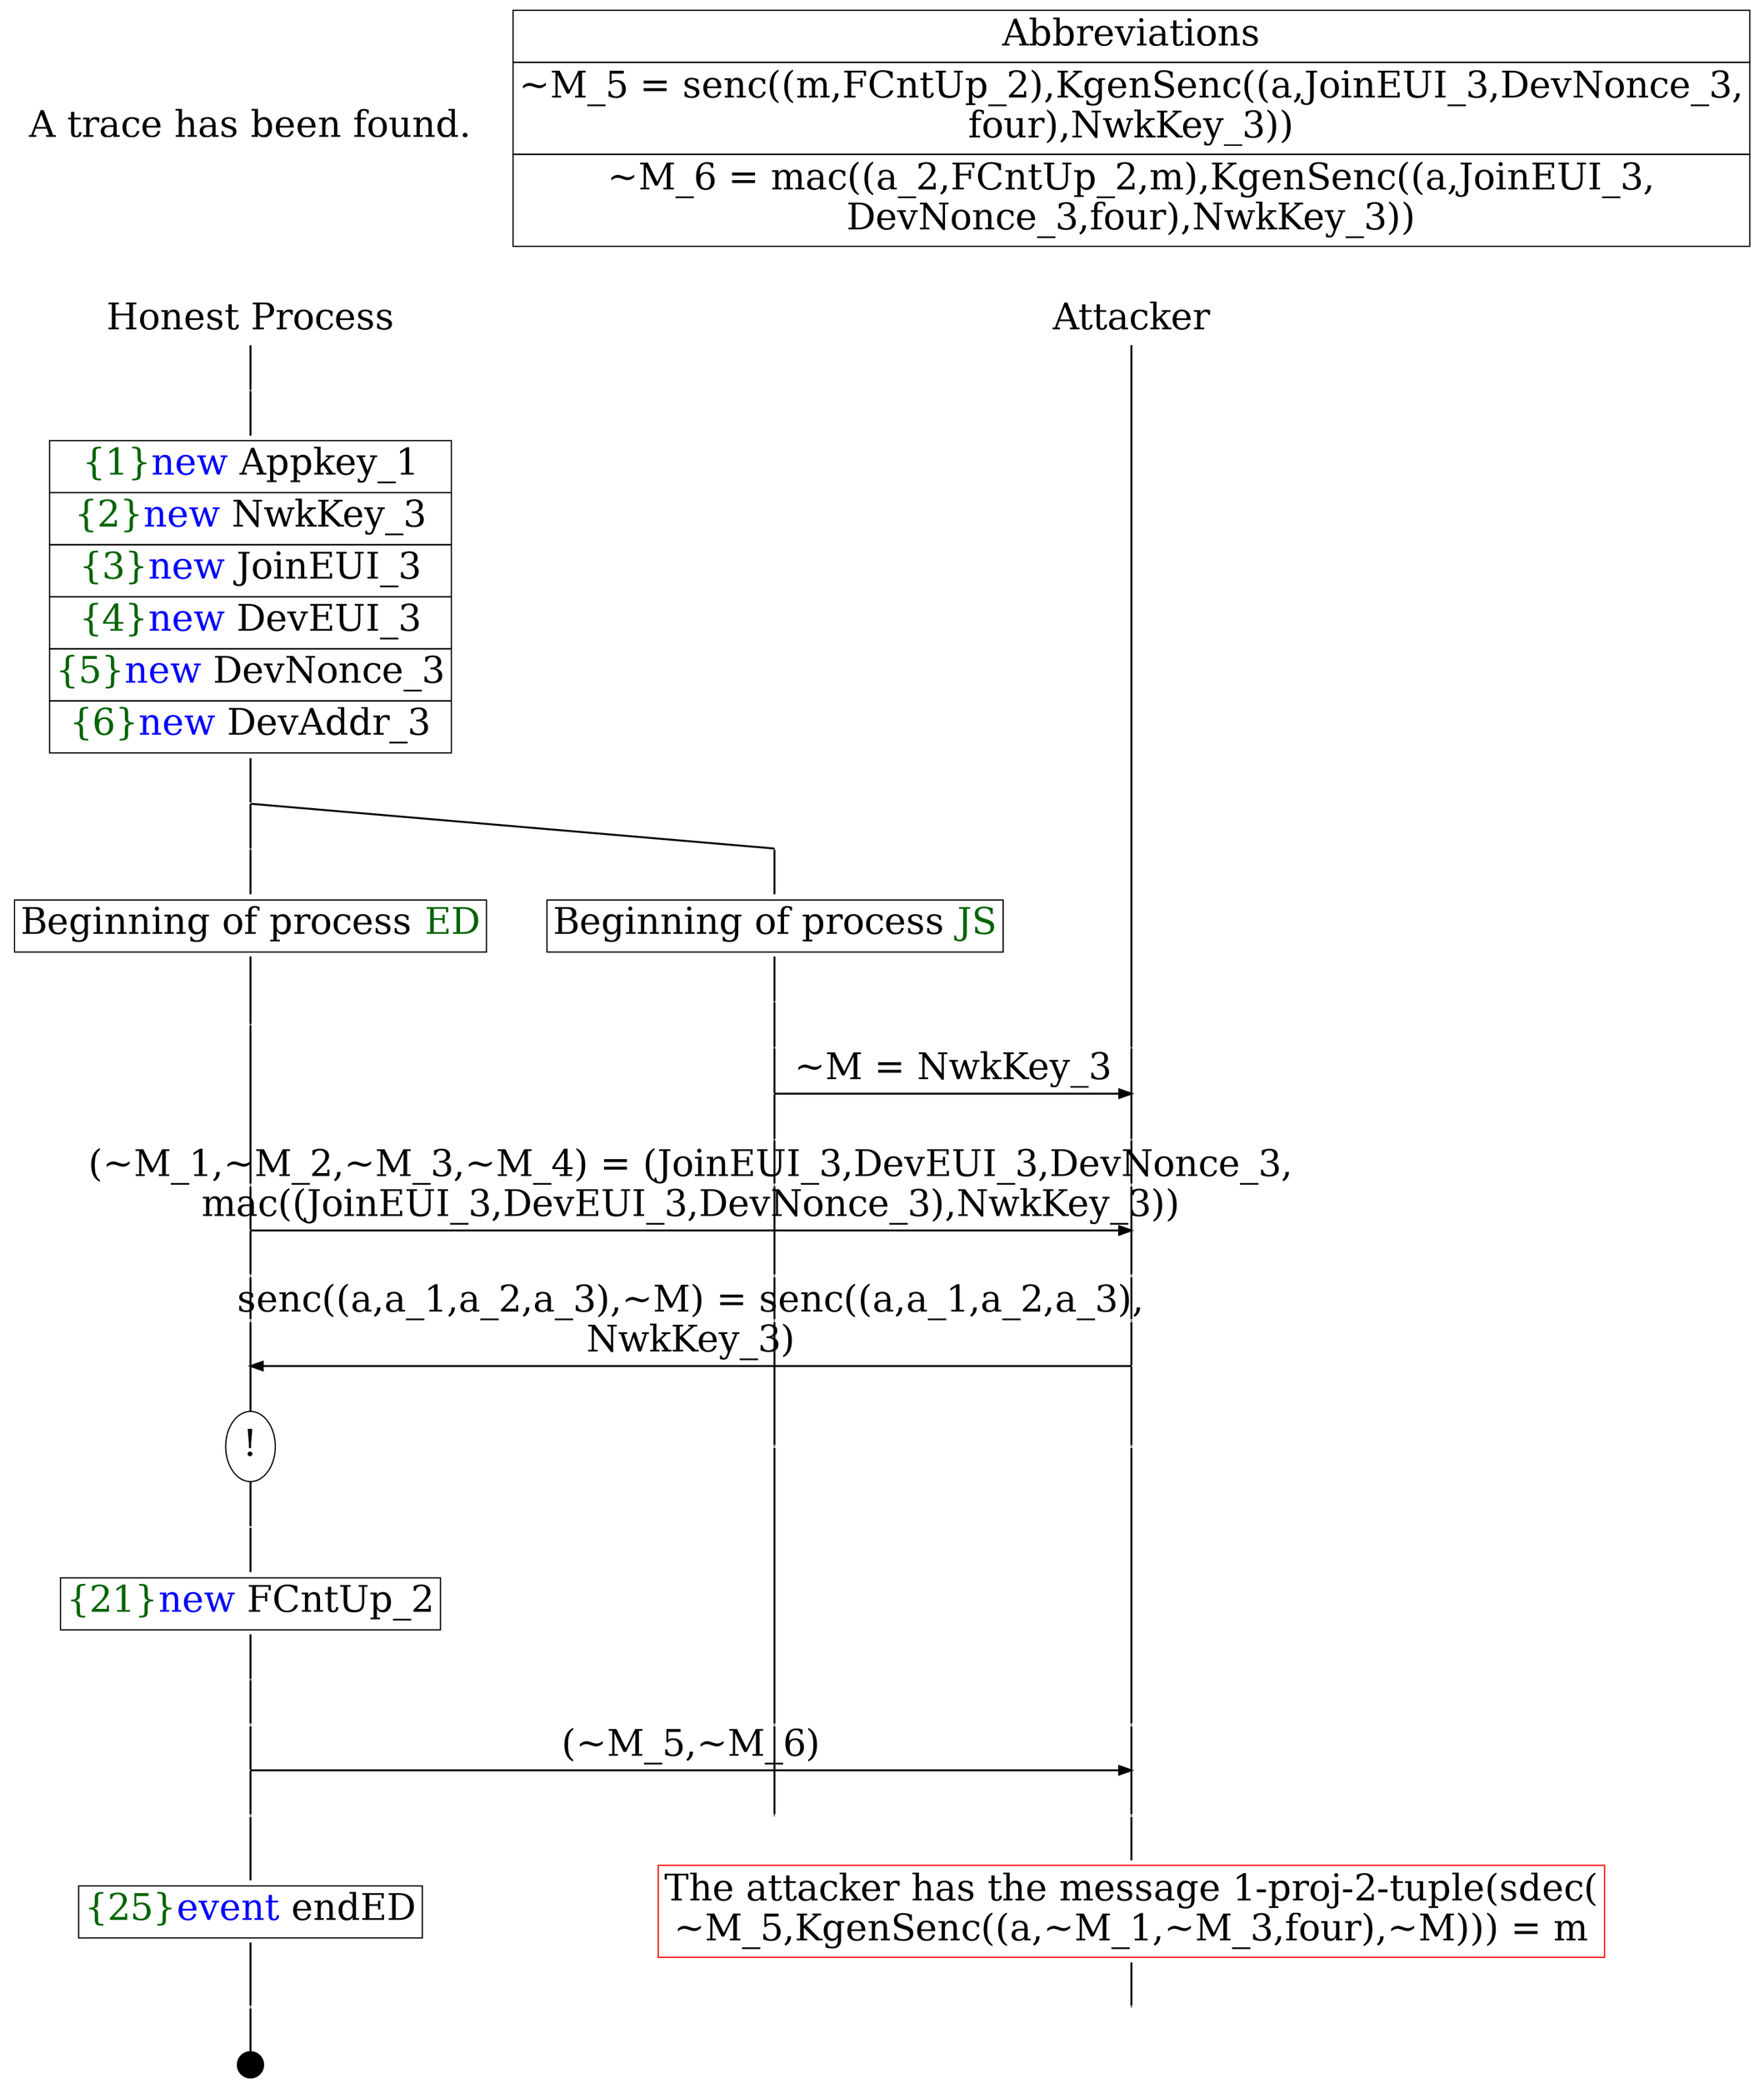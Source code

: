 digraph {
graph [ordering = out]
edge [arrowhead = none, penwidth = 1.6, fontsize = 30]
node [shape = point, width = 0, height = 0, fontsize = 30]
Trace [label = <A trace has been found.<br/>
>, shape = plaintext]
P0__0 [label = "Honest Process", shape = plaintext]
P__0 [label = "Attacker", shape = plaintext]
Trace -> P0__0 [label = "", style = invisible, weight = 100]{rank = same; P0__0 P__0}
P0__0 -> P0__1 [label = <>, weight = 100]
P0__1 -> P0__2 [label = <>, weight = 100]
P0__2 [shape = plaintext, label = <<TABLE BORDER="0" CELLBORDER="1" CELLSPACING="0" CELLPADDING="4"> <TR><TD><FONT COLOR="darkgreen">{1}</FONT><FONT COLOR="blue">new </FONT>Appkey_1</TD></TR><TR><TD><FONT COLOR="darkgreen">{2}</FONT><FONT COLOR="blue">new </FONT>NwkKey_3</TD></TR><TR><TD><FONT COLOR="darkgreen">{3}</FONT><FONT COLOR="blue">new </FONT>JoinEUI_3</TD></TR><TR><TD><FONT COLOR="darkgreen">{4}</FONT><FONT COLOR="blue">new </FONT>DevEUI_3</TD></TR><TR><TD><FONT COLOR="darkgreen">{5}</FONT><FONT COLOR="blue">new </FONT>DevNonce_3</TD></TR><TR><TD><FONT COLOR="darkgreen">{6}</FONT><FONT COLOR="blue">new </FONT>DevAddr_3</TD></TR></TABLE>>]
P0__2 -> P0__3 [label = <>, weight = 100]
/*RPar */
P0__3 -> P0_1__3 [label = <>]
P0__3 -> P0_0__3 [label = <>]
P0__3 [label = "", fixedsize = false, width = 0, height = 0, shape = none]
{rank = same; P0_0__3 P0_1__3}
P0_0__3 -> P0_0__4 [label = <>, weight = 100]
P0_0__4 [shape = plaintext, label = <<TABLE BORDER="0" CELLBORDER="1" CELLSPACING="0" CELLPADDING="4"> <TR><TD>Beginning of process <FONT COLOR="darkgreen">JS</FONT></TD></TR></TABLE>>]
P0_0__4 -> P0_0__5 [label = <>, weight = 100]
P0_0__5 -> P0_0__6 [label = <>, weight = 100]
P__0 -> P__1 [label = <>, weight = 100]
{rank = same; P__1 P0_0__6}
P0_0__6 -> P0_0__7 [label = <>, weight = 100]
P__1 -> P__2 [label = <>, weight = 100]
{rank = same; P__2 P0_0__7}
P0_0__7 -> P__2 [label = <~M = NwkKey_3>, arrowhead = normal]
P0_0__7 -> P0_0__8 [label = <>, weight = 100]
P__2 -> P__3 [label = <>, weight = 100]
{rank = same; P__3 P0_0__8}
P0_1__3 -> P0_1__4 [label = <>, weight = 100]
P0_1__4 [shape = plaintext, label = <<TABLE BORDER="0" CELLBORDER="1" CELLSPACING="0" CELLPADDING="4"> <TR><TD>Beginning of process <FONT COLOR="darkgreen">ED</FONT></TD></TR></TABLE>>]
P0_1__4 -> P0_1__5 [label = <>, weight = 100]
P0_1__5 -> P0_1__6 [label = <>, weight = 100]
P0_0__8 -> P0_0__9 [label = <>, weight = 100]
P__3 -> P__4 [label = <>, weight = 100]
{rank = same; P__4 P0_0__9 P0_1__6}
P0_1__6 -> P0_1__7 [label = <>, weight = 100]
P__4 -> P__5 [label = <>, weight = 100]
{rank = same; P__5 P0_1__7}
P0_1__7 -> P__5 [label = <(~M_1,~M_2,~M_3,~M_4) = (JoinEUI_3,DevEUI_3,DevNonce_3,<br/>
mac((JoinEUI_3,DevEUI_3,DevNonce_3),NwkKey_3))>, arrowhead = normal]
P0_1__7 -> P0_1__8 [label = <>, weight = 100]
P0_0__9 -> P0_0__10 [label = <>, weight = 100]
P__5 -> P__6 [label = <>, weight = 100]
{rank = same; P__6 P0_0__10 P0_1__8}
P0_1__8 -> P0_1__9 [label = <>, weight = 100]
P0_0__10 -> P0_0__11 [label = <>, weight = 100]
P__6 -> P__7 [label = <>, weight = 100]
{rank = same; P__7 P0_0__11 P0_1__9}
P0_1__9 -> P0_1__10 [label = <>, weight = 100]
P__7 -> P__8 [label = <>, weight = 100]
{rank = same; P__8 P0_1__10}
P0_1__10 -> P__8 [label = <senc((a,a_1,a_2,a_3),~M) = senc((a,a_1,a_2,a_3),<br/>
NwkKey_3)>, dir = back, arrowhead = normal]
P0_1__10 -> P0_1__11 [label = <>, weight = 100]
P0_0__11 -> P0_0__12 [label = <>, weight = 100]
P__8 -> P__9 [label = <>, weight = 100]
{rank = same; P__9 P0_0__12 P0_1__11}
P0_1__11 [label = "!", shape = ellipse]
P0_1_0__11 [label = "", fixedsize = false, width = 0, height = 0, shape = none]
P0_1__11 -> P0_1_0__11 [label = <>, weight = 100]
P0_1_0__11 -> P0_1_0__12 [label = <>, weight = 100]
P0_1_0__12 [shape = plaintext, label = <<TABLE BORDER="0" CELLBORDER="1" CELLSPACING="0" CELLPADDING="4"> <TR><TD><FONT COLOR="darkgreen">{21}</FONT><FONT COLOR="blue">new </FONT>FCntUp_2</TD></TR></TABLE>>]
P0_1_0__12 -> P0_1_0__13 [label = <>, weight = 100]
P0_1_0__13 -> P0_1_0__14 [label = <>, weight = 100]
P0_0__12 -> P0_0__13 [label = <>, weight = 100]
P__9 -> P__10 [label = <>, weight = 100]
{rank = same; P__10 P0_0__13 P0_1_0__14}
P0_1_0__14 -> P0_1_0__15 [label = <>, weight = 100]
P__10 -> P__11 [label = <>, weight = 100]
{rank = same; P__11 P0_1_0__15}
P0_1_0__15 -> P__11 [label = <(~M_5,~M_6)>, arrowhead = normal]
P0_1_0__15 -> P0_1_0__16 [label = <>, weight = 100]
P0_0__13 -> P0_0__14 [label = <>, weight = 100]
P__11 -> P__12 [label = <>, weight = 100]
{rank = same; P__12 P0_0__14 P0_1_0__16}
P0_1_0__16 -> P0_1_0__17 [label = <>, weight = 100]
P0_1_0__17 [shape = plaintext, label = <<TABLE BORDER="0" CELLBORDER="1" CELLSPACING="0" CELLPADDING="4"> <TR><TD><FONT COLOR="darkgreen">{25}</FONT><FONT COLOR="blue">event</FONT> endED</TD></TR></TABLE>>]
P0_1_0__17 -> P0_1_0__18 [label = <>, weight = 100]
P0_1_0__19 [label = "", width = 0.3, height = 0.3]
P0_1_0__18 -> P0_1_0__19 [label = <>, weight = 100]
P__12 -> P__13 [label = <>, weight = 100]
P__13 [color = red, shape = plaintext, label = <<TABLE BORDER="0" CELLBORDER="1" CELLSPACING="0" CELLPADDING="4"> <TR><TD>The attacker has the message 1-proj-2-tuple(sdec(<br/>
~M_5,KgenSenc((a,~M_1,~M_3,four),~M))) = m</TD></TR></TABLE>>]
P__13 -> P__14 [label = <>, weight = 100]
Abbrev [shape = plaintext, label = <<TABLE BORDER="0" CELLBORDER="1" CELLSPACING="0" CELLPADDING="4"><TR> <TD> Abbreviations </TD></TR><TR><TD>~M_5 = senc((m,FCntUp_2),KgenSenc((a,JoinEUI_3,DevNonce_3,<br/>
four),NwkKey_3))</TD></TR><TR><TD>~M_6 = mac((a_2,FCntUp_2,m),KgenSenc((a,JoinEUI_3,<br/>
DevNonce_3,four),NwkKey_3))</TD></TR></TABLE>>]Abbrev -> P__0 [style = invisible, weight =100]}